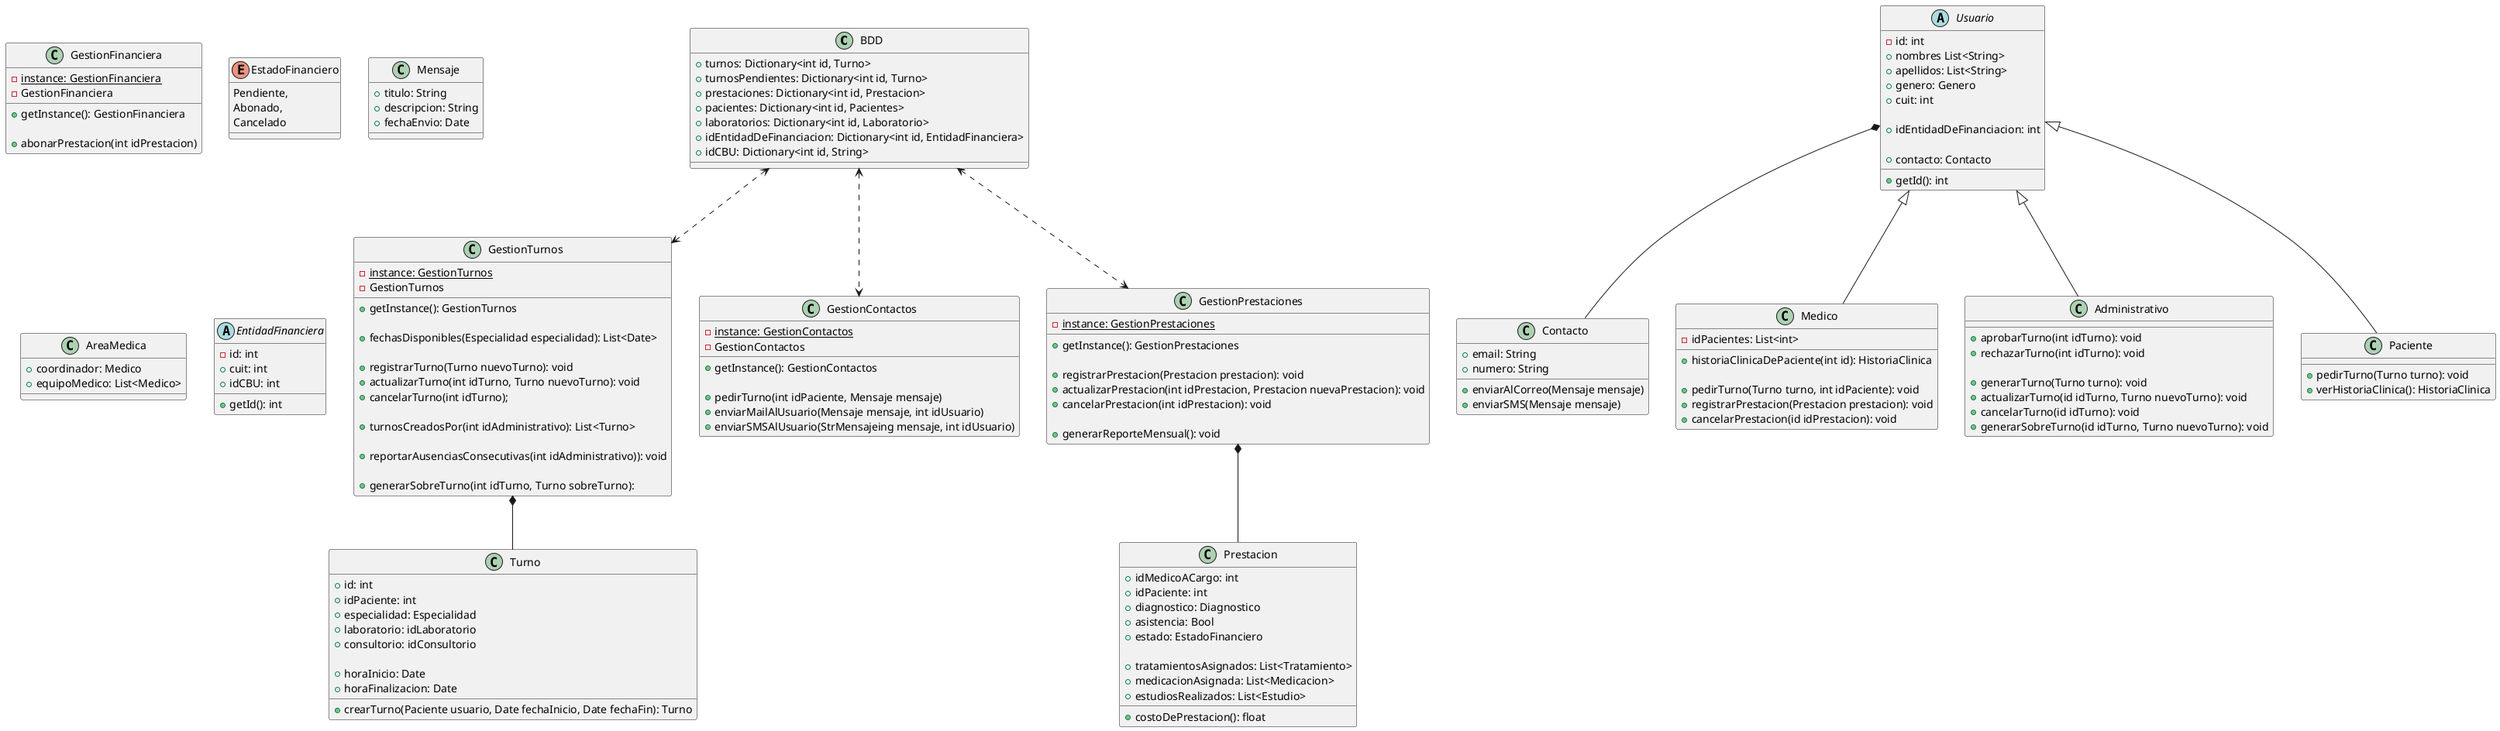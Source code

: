 @startuml

class BDD {
    +turnos: Dictionary<int id, Turno>
    +turnosPendientes: Dictionary<int id, Turno>
    +prestaciones: Dictionary<int id, Prestacion>
    +pacientes: Dictionary<int id, Pacientes>
    +laboratorios: Dictionary<int id, Laboratorio>
    +idEntidadDeFinanciacion: Dictionary<int id, EntidadFinanciera>
    +idCBU: Dictionary<int id, String>
}

class GestionTurnos {
    {static} -instance: GestionTurnos
    -GestionTurnos

    +getInstance(): GestionTurnos

    +fechasDisponibles(Especialidad especialidad): List<Date>

    +registrarTurno(Turno nuevoTurno): void
    +actualizarTurno(int idTurno, Turno nuevoTurno): void
    +cancelarTurno(int idTurno);

    +turnosCreadosPor(int idAdministrativo): List<Turno>

    +reportarAusenciasConsecutivas(int idAdministrativo)): void

    +generarSobreTurno(int idTurno, Turno sobreTurno):
}

class GestionContactos {
    {static} -instance: GestionContactos
    -GestionContactos

    +getInstance(): GestionContactos

    +pedirTurno(int idPaciente, Mensaje mensaje)
    +enviarMailAlUsuario(Mensaje mensaje, int idUsuario)
    +enviarSMSAlUsuario(StrMensajeing mensaje, int idUsuario)
}

class GestionPrestaciones {
    {static} -instance: GestionPrestaciones
    
    +getInstance(): GestionPrestaciones

    +registrarPrestacion(Prestacion prestacion): void
    +actualizarPrestacion(int idPrestacion, Prestacion nuevaPrestacion): void
    +cancelarPrestacion(int idPrestacion): void

    +generarReporteMensual(): void
}

class GestionFinanciera {
    {static} -instance: GestionFinanciera
    -GestionFinanciera

    +getInstance(): GestionFinanciera

    +abonarPrestacion(int idPrestacion)
}

class Prestacion {
    +idMedicoACargo: int
    +idPaciente: int
    +diagnostico: Diagnostico
    +asistencia: Bool
    +estado: EstadoFinanciero

    +tratamientosAsignados: List<Tratamiento>
    +medicacionAsignada: List<Medicacion>
    +estudiosRealizados: List<Estudio>

    +costoDePrestacion(): float
}

enum EstadoFinanciero {
    Pendiente,
    Abonado,
    Cancelado
}

class Mensaje {
    +titulo: String
    +descripcion: String
    +fechaEnvio: Date
}

class AreaMedica {
    +coordinador: Medico
    +equipoMedico: List<Medico>
}

class Turno {
    +id: int
    +idPaciente: int
    +especialidad: Especialidad
    +laboratorio: idLaboratorio
    +consultorio: idConsultorio

    +horaInicio: Date
    +horaFinalizacion: Date

    +crearTurno(Paciente usuario, Date fechaInicio, Date fechaFin): Turno
}

class Contacto {
    +email: String
    +numero: String

    +enviarAlCorreo(Mensaje mensaje)
    +enviarSMS(Mensaje mensaje)
}

abstract class Usuario {
    -id: int
    +nombres List<String>
    +apellidos: List<String>
    +genero: Genero
    +cuit: int

    +idEntidadDeFinanciacion: int

    +contacto: Contacto
    +getId(): int
}

abstract class EntidadFinanciera {
    -id: int
    +cuit: int
    +idCBU: int

    +getId(): int
    'ObraSocial,
    'Prepaga,
    'Particular
}



class Medico {
    -idPacientes: List<int>

    +historiaClinicaDePaciente(int id): HistoriaClinica

    +pedirTurno(Turno turno, int idPaciente): void
    +registrarPrestacion(Prestacion prestacion): void
    +cancelarPrestacion(id idPrestacion): void
}

class Administrativo {
    +aprobarTurno(int idTurno): void
    +rechazarTurno(int idTurno): void

    +generarTurno(Turno turno): void
    +actualizarTurno(id idTurno, Turno nuevoTurno): void
    +cancelarTurno(id idTurno): void
    +generarSobreTurno(id idTurno, Turno nuevoTurno): void
}
class Paciente {
    +pedirTurno(Turno turno): void
    +verHistoriaClinica(): HistoriaClinica
}

' Herencias
Usuario <|-- Paciente
Usuario <|-- Administrativo
Usuario <|-- Medico

' Composicion
GestionTurnos *-- Turno
GestionPrestaciones *-- Prestacion
Usuario *-- Contacto

' Uso de metodos
'Administrativo ..> GestionTurnos
'Administrativo ..> GestionContactos

' Uso de BDD
BDD <..> GestionTurnos
BDD <..> GestionContactos
BDD <..> GestionPrestaciones

@enduml
